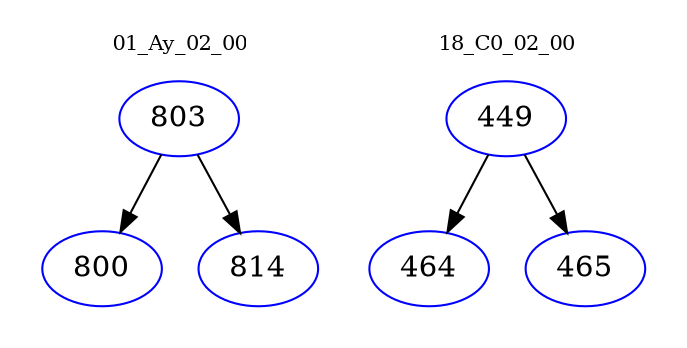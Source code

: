 digraph{
subgraph cluster_0 {
color = white
label = "01_Ay_02_00";
fontsize=10;
T0_803 [label="803", color="blue"]
T0_803 -> T0_800 [color="black"]
T0_800 [label="800", color="blue"]
T0_803 -> T0_814 [color="black"]
T0_814 [label="814", color="blue"]
}
subgraph cluster_1 {
color = white
label = "18_C0_02_00";
fontsize=10;
T1_449 [label="449", color="blue"]
T1_449 -> T1_464 [color="black"]
T1_464 [label="464", color="blue"]
T1_449 -> T1_465 [color="black"]
T1_465 [label="465", color="blue"]
}
}

